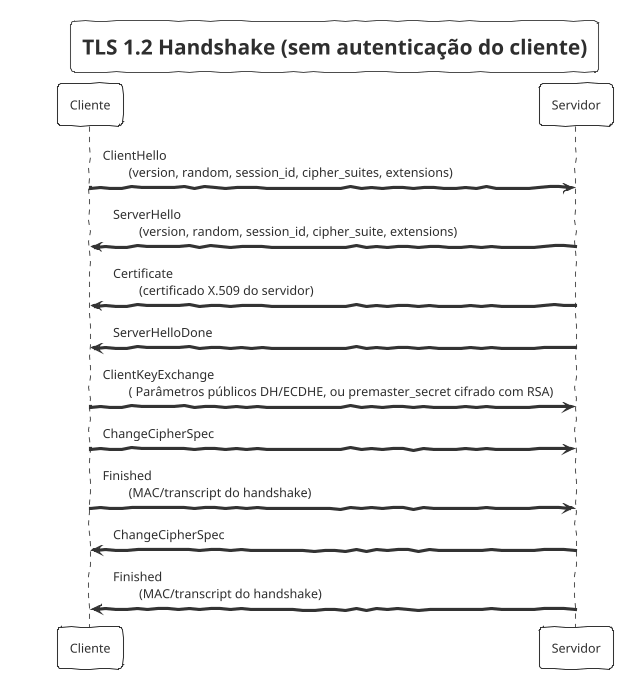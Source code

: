 @startuml
!theme sketchy-outline
skinparam handwritten true
title TLS 1.2 Handshake (sem autenticação do cliente)


Cliente -> Servidor: ClientHello\n\t(version, random, session_id, cipher_suites, extensions)
Servidor -> Cliente: ServerHello\n\t(version, random, session_id, cipher_suite, extensions)
Servidor -> Cliente: Certificate\n\t(certificado X.509 do servidor)
Servidor -> Cliente: ServerHelloDone
Cliente -> Servidor: ClientKeyExchange\n\t( Parâmetros públicos DH/ECDHE, ou premaster_secret cifrado com RSA)
Cliente -> Servidor: ChangeCipherSpec
Cliente -> Servidor: Finished\n\t(MAC/transcript do handshake)
Servidor -> Cliente: ChangeCipherSpec
Servidor -> Cliente: Finished\n\t(MAC/transcript do handshake)
@enduml
